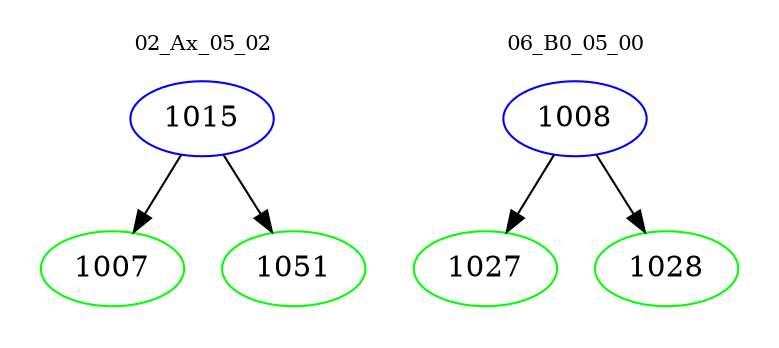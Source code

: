 digraph{
subgraph cluster_0 {
color = white
label = "02_Ax_05_02";
fontsize=10;
T0_1015 [label="1015", color="blue"]
T0_1015 -> T0_1007 [color="black"]
T0_1007 [label="1007", color="green"]
T0_1015 -> T0_1051 [color="black"]
T0_1051 [label="1051", color="green"]
}
subgraph cluster_1 {
color = white
label = "06_B0_05_00";
fontsize=10;
T1_1008 [label="1008", color="blue"]
T1_1008 -> T1_1027 [color="black"]
T1_1027 [label="1027", color="green"]
T1_1008 -> T1_1028 [color="black"]
T1_1028 [label="1028", color="green"]
}
}
